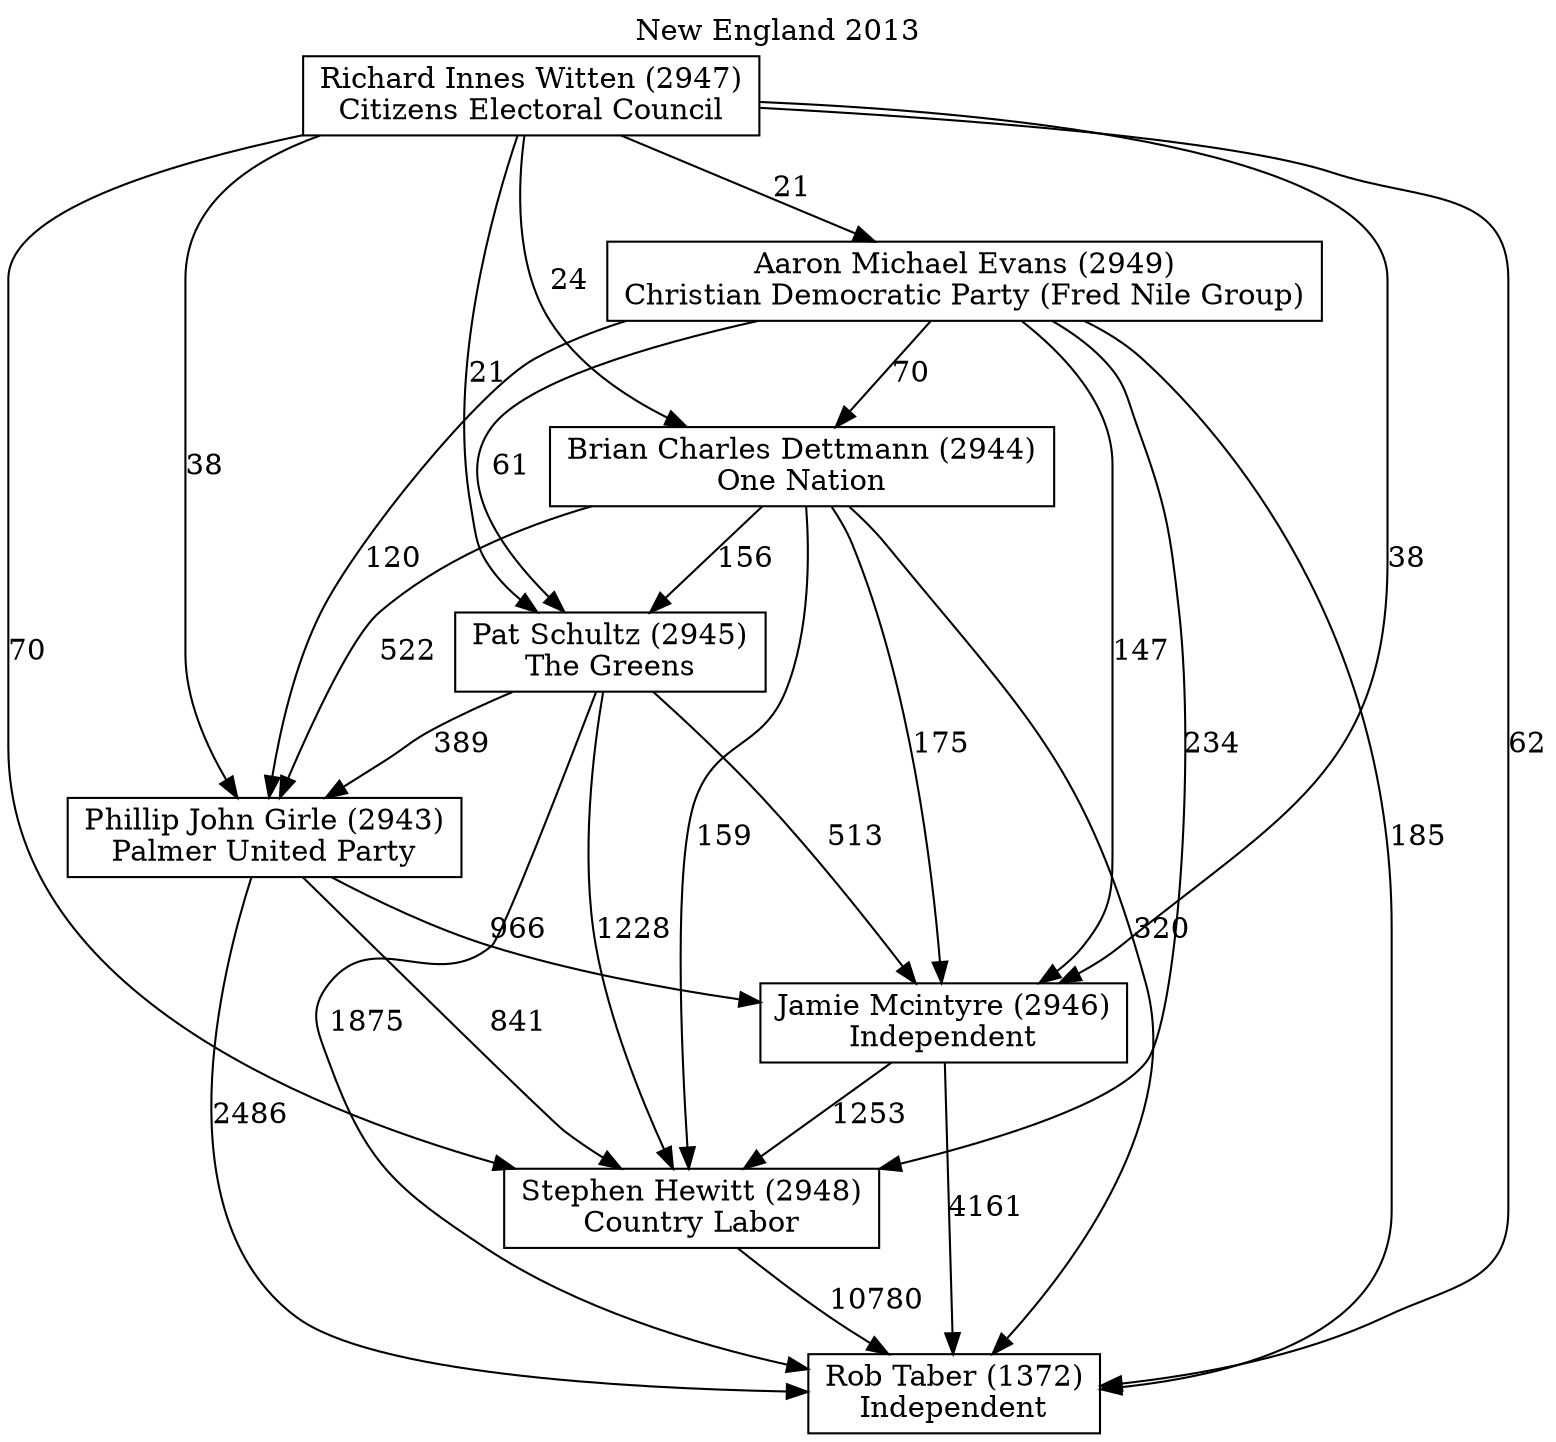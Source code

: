 // House preference flow
digraph "Rob Taber (1372)_New England_2013" {
	graph [label="New England 2013" labelloc=t mclimit=10]
	node [shape=box]
	"Rob Taber (1372)" [label="Rob Taber (1372)
Independent"]
	"Stephen Hewitt (2948)" [label="Stephen Hewitt (2948)
Country Labor"]
	"Jamie Mcintyre (2946)" [label="Jamie Mcintyre (2946)
Independent"]
	"Phillip John Girle (2943)" [label="Phillip John Girle (2943)
Palmer United Party"]
	"Pat Schultz (2945)" [label="Pat Schultz (2945)
The Greens"]
	"Brian Charles Dettmann (2944)" [label="Brian Charles Dettmann (2944)
One Nation"]
	"Aaron Michael Evans (2949)" [label="Aaron Michael Evans (2949)
Christian Democratic Party (Fred Nile Group)"]
	"Richard Innes Witten (2947)" [label="Richard Innes Witten (2947)
Citizens Electoral Council"]
	"Stephen Hewitt (2948)" -> "Rob Taber (1372)" [label=10780]
	"Jamie Mcintyre (2946)" -> "Stephen Hewitt (2948)" [label=1253]
	"Phillip John Girle (2943)" -> "Jamie Mcintyre (2946)" [label=966]
	"Pat Schultz (2945)" -> "Phillip John Girle (2943)" [label=389]
	"Brian Charles Dettmann (2944)" -> "Pat Schultz (2945)" [label=156]
	"Aaron Michael Evans (2949)" -> "Brian Charles Dettmann (2944)" [label=70]
	"Richard Innes Witten (2947)" -> "Aaron Michael Evans (2949)" [label=21]
	"Jamie Mcintyre (2946)" -> "Rob Taber (1372)" [label=4161]
	"Phillip John Girle (2943)" -> "Rob Taber (1372)" [label=2486]
	"Pat Schultz (2945)" -> "Rob Taber (1372)" [label=1875]
	"Brian Charles Dettmann (2944)" -> "Rob Taber (1372)" [label=320]
	"Aaron Michael Evans (2949)" -> "Rob Taber (1372)" [label=185]
	"Richard Innes Witten (2947)" -> "Rob Taber (1372)" [label=62]
	"Richard Innes Witten (2947)" -> "Brian Charles Dettmann (2944)" [label=24]
	"Aaron Michael Evans (2949)" -> "Pat Schultz (2945)" [label=61]
	"Richard Innes Witten (2947)" -> "Pat Schultz (2945)" [label=21]
	"Brian Charles Dettmann (2944)" -> "Phillip John Girle (2943)" [label=522]
	"Aaron Michael Evans (2949)" -> "Phillip John Girle (2943)" [label=120]
	"Richard Innes Witten (2947)" -> "Phillip John Girle (2943)" [label=38]
	"Pat Schultz (2945)" -> "Jamie Mcintyre (2946)" [label=513]
	"Brian Charles Dettmann (2944)" -> "Jamie Mcintyre (2946)" [label=175]
	"Aaron Michael Evans (2949)" -> "Jamie Mcintyre (2946)" [label=147]
	"Richard Innes Witten (2947)" -> "Jamie Mcintyre (2946)" [label=38]
	"Phillip John Girle (2943)" -> "Stephen Hewitt (2948)" [label=841]
	"Pat Schultz (2945)" -> "Stephen Hewitt (2948)" [label=1228]
	"Brian Charles Dettmann (2944)" -> "Stephen Hewitt (2948)" [label=159]
	"Aaron Michael Evans (2949)" -> "Stephen Hewitt (2948)" [label=234]
	"Richard Innes Witten (2947)" -> "Stephen Hewitt (2948)" [label=70]
}
